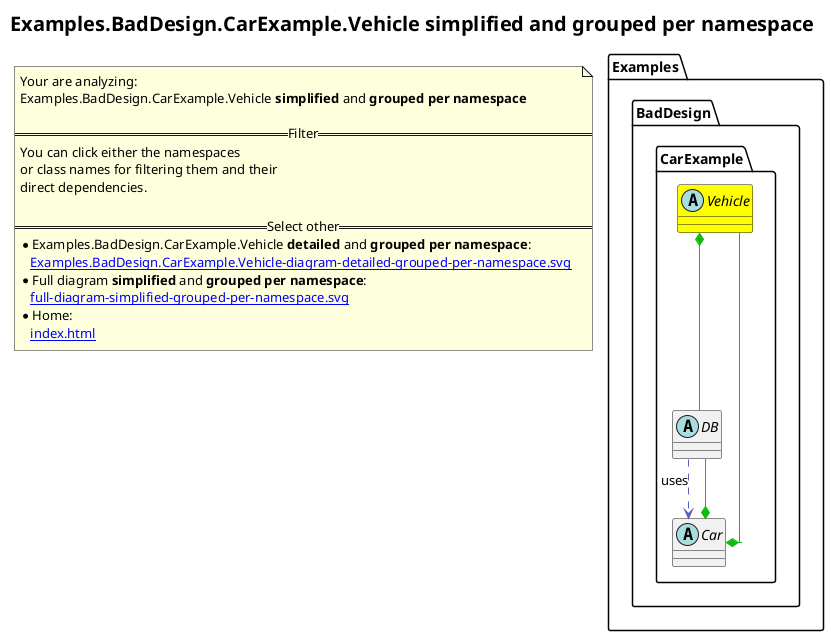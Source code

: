 @startuml
skinparam linetype ortho
title <size:20>Examples.BadDesign.CarExample.Vehicle **simplified** and **grouped per namespace**</size>
note "Your are analyzing:\nExamples.BadDesign.CarExample.Vehicle **simplified** and **grouped per namespace**\n\n==Filter==\nYou can click either the namespaces \nor class names for filtering them and their\ndirect dependencies.\n\n==Select other==\n* Examples.BadDesign.CarExample.Vehicle **detailed** and **grouped per namespace**:\n   [[Examples.BadDesign.CarExample.Vehicle-diagram-detailed-grouped-per-namespace.svg]]\n* Full diagram **simplified** and **grouped per namespace**:\n   [[full-diagram-simplified-grouped-per-namespace.svg]]\n* Home:\n   [[index.html]]" as FloatingNote
namespace Examples [[Examples-diagram-simplified-grouped-per-namespace.svg]] {
namespace Examples.BadDesign [[Examples.BadDesign-diagram-simplified-grouped-per-namespace.svg]] {
namespace Examples.BadDesign.CarExample [[Examples.BadDesign.CarExample-diagram-simplified-grouped-per-namespace.svg]] {
    abstract class Examples.BadDesign.CarExample.Vehicle [[Examples.BadDesign.CarExample.Vehicle-diagram-simplified-grouped-per-namespace.svg]] #yellow {
    }
    abstract class Examples.BadDesign.CarExample.DB [[Examples.BadDesign.CarExample.DB-diagram-simplified-grouped-per-namespace.svg]]  {
    }
    abstract class Examples.BadDesign.CarExample.Car [[Examples.BadDesign.CarExample.Car-diagram-simplified-grouped-per-namespace.svg]]  {
    }
'Compared namespace Examples.BadDesign.CarExample [[Examples.BadDesign.CarExample-diagram-simplified-grouped-per-namespace.svg]] { with last element of     }
' Closing all previous_sub_namespace_list namespace None because file analysis is finished.
' Closing namespace CarExample
}
' Closing namespace BadDesign
}
' Closing namespace Examples
}
 ' *************************************** 
 ' *************************************** 
 ' *************************************** 
' Class relations extracted from namespace:
' Examples.BadDesign.CarExample
Examples.BadDesign.CarExample.Vehicle *-[#10BB10]- Examples.BadDesign.CarExample.DB 
Examples.BadDesign.CarExample.DB .[#6060BB].> Examples.BadDesign.CarExample.Car  : uses 
Examples.BadDesign.CarExample.Car *-[#10BB10]- Examples.BadDesign.CarExample.Vehicle 
Examples.BadDesign.CarExample.Car *-[#10BB10]- Examples.BadDesign.CarExample.DB 
@enduml